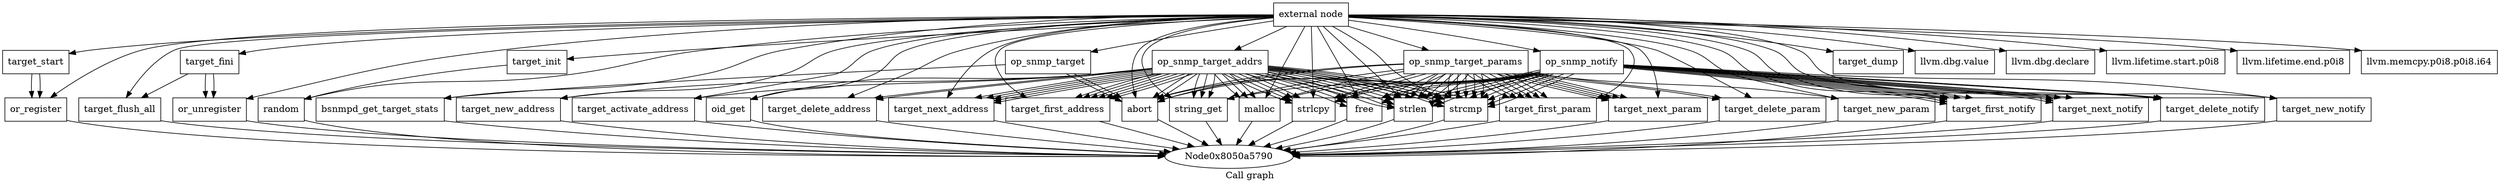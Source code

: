 digraph "Call graph" {
	label="Call graph";

	Node0x8050a5760 [shape=record,label="{external node}"];
	Node0x8050a5760 -> Node0x8050a57f0;
	Node0x8050a5760 -> Node0x8050a58b0;
	Node0x8050a5760 -> Node0x8050a59d0;
	Node0x8050a5760 -> Node0x8050a5a30;
	Node0x8050a5760 -> Node0x8050a5a90;
	Node0x8050a5760 -> Node0x8050a5910;
	Node0x8050a5760 -> Node0x8050a5970;
	Node0x8050a5760 -> Node0x8050a5af0;
	Node0x8050a5760 -> Node0x8050a5850;
	Node0x8050a5760 -> Node0x8050a5b50;
	Node0x8050a5760 -> Node0x8050a5bb0;
	Node0x8050a5760 -> Node0x8050a5c10;
	Node0x8050a5760 -> Node0x8050a5c70;
	Node0x8050a5760 -> Node0x804eec150;
	Node0x8050a5760 -> Node0x804eec1b0;
	Node0x8050a5760 -> Node0x8050a5cd0;
	Node0x8050a5760 -> Node0x8050a5d30;
	Node0x8050a5760 -> Node0x8050a5d90;
	Node0x8050a5760 -> Node0x804eec210;
	Node0x8050a5760 -> Node0x8050a5df0;
	Node0x8050a5760 -> Node0x8050a5e50;
	Node0x8050a5760 -> Node0x804eec270;
	Node0x8050a5760 -> Node0x8050a5eb0;
	Node0x8050a5760 -> Node0x8050a5f10;
	Node0x8050a5760 -> Node0x8050a5f70;
	Node0x8050a5760 -> Node0x8050a5fd0;
	Node0x8050a5760 -> Node0x804eec030;
	Node0x8050a5760 -> Node0x804eec090;
	Node0x8050a5760 -> Node0x804eec0f0;
	Node0x8050a5760 -> Node0x804eec2d0;
	Node0x8050a5760 -> Node0x804eec330;
	Node0x8050a5760 -> Node0x804eec390;
	Node0x8050a5760 -> Node0x804eec3f0;
	Node0x8050a5760 -> Node0x804eec450;
	Node0x8050a5760 -> Node0x804eec4b0;
	Node0x8050a5760 -> Node0x804eec510;
	Node0x8050a5760 -> Node0x804eec570;
	Node0x8050a5760 -> Node0x804eec5d0;
	Node0x8050a5760 -> Node0x804eec630;
	Node0x8050a57f0 [shape=record,label="{target_init}"];
	Node0x8050a57f0 -> Node0x8050a5850;
	Node0x8050a58b0 [shape=record,label="{target_fini}"];
	Node0x8050a58b0 -> Node0x8050a5910;
	Node0x8050a58b0 -> Node0x8050a5970;
	Node0x8050a58b0 -> Node0x8050a5970;
	Node0x8050a59d0 [shape=record,label="{target_dump}"];
	Node0x8050a5a30 [shape=record,label="{target_start}"];
	Node0x8050a5a30 -> Node0x8050a5a90;
	Node0x8050a5a30 -> Node0x8050a5a90;
	Node0x8050a5a90 [shape=record,label="{or_register}"];
	Node0x8050a5a90 -> Node0x8050a5790;
	Node0x8050a5910 [shape=record,label="{target_flush_all}"];
	Node0x8050a5910 -> Node0x8050a5790;
	Node0x8050a5970 [shape=record,label="{or_unregister}"];
	Node0x8050a5970 -> Node0x8050a5790;
	Node0x8050a5af0 [shape=record,label="{llvm.dbg.value}"];
	Node0x8050a5850 [shape=record,label="{random}"];
	Node0x8050a5850 -> Node0x8050a5790;
	Node0x8050a5b50 [shape=record,label="{op_snmp_target}"];
	Node0x8050a5b50 -> Node0x8050a5bb0;
	Node0x8050a5b50 -> Node0x8050a5c10;
	Node0x8050a5b50 -> Node0x8050a5bb0;
	Node0x8050a5bb0 [shape=record,label="{abort}"];
	Node0x8050a5bb0 -> Node0x8050a5790;
	Node0x8050a5c10 [shape=record,label="{bsnmpd_get_target_stats}"];
	Node0x8050a5c10 -> Node0x8050a5790;
	Node0x8050a5c70 [shape=record,label="{op_snmp_target_addrs}"];
	Node0x8050a5c70 -> Node0x8050a5cd0;
	Node0x8050a5c70 -> Node0x8050a5d30;
	Node0x8050a5c70 -> Node0x8050a5d90;
	Node0x8050a5c70 -> Node0x8050a5cd0;
	Node0x8050a5c70 -> Node0x8050a5cd0;
	Node0x8050a5c70 -> Node0x8050a5d30;
	Node0x8050a5c70 -> Node0x8050a5d90;
	Node0x8050a5c70 -> Node0x8050a5df0;
	Node0x8050a5c70 -> Node0x8050a5df0;
	Node0x8050a5c70 -> Node0x8050a5df0;
	Node0x8050a5c70 -> Node0x8050a5cd0;
	Node0x8050a5c70 -> Node0x8050a5d30;
	Node0x8050a5c70 -> Node0x8050a5d90;
	Node0x8050a5c70 -> Node0x8050a5e50;
	Node0x8050a5c70 -> Node0x8050a5df0;
	Node0x8050a5c70 -> Node0x8050a5e50;
	Node0x8050a5c70 -> Node0x8050a5eb0;
	Node0x8050a5c70 -> Node0x8050a5df0;
	Node0x8050a5c70 -> Node0x8050a5e50;
	Node0x8050a5c70 -> Node0x8050a5eb0;
	Node0x8050a5c70 -> Node0x8050a5df0;
	Node0x8050a5c70 -> Node0x8050a5df0;
	Node0x8050a5c70 -> Node0x8050a5f10;
	Node0x8050a5c70 -> Node0x8050a5f70;
	Node0x8050a5c70 -> Node0x8050a5cd0;
	Node0x8050a5c70 -> Node0x8050a5d30;
	Node0x8050a5c70 -> Node0x8050a5d90;
	Node0x8050a5c70 -> Node0x8050a5fd0;
	Node0x8050a5c70 -> Node0x804eec030;
	Node0x8050a5c70 -> Node0x8050a5cd0;
	Node0x8050a5c70 -> Node0x8050a5d30;
	Node0x8050a5c70 -> Node0x8050a5d90;
	Node0x8050a5c70 -> Node0x8050a5f70;
	Node0x8050a5c70 -> Node0x8050a5eb0;
	Node0x8050a5c70 -> Node0x8050a5f70;
	Node0x8050a5c70 -> Node0x8050a5eb0;
	Node0x8050a5c70 -> Node0x8050a5f70;
	Node0x8050a5c70 -> Node0x8050a5fd0;
	Node0x8050a5c70 -> Node0x8050a5bb0;
	Node0x8050a5c70 -> Node0x804eec090;
	Node0x8050a5c70 -> Node0x804eec0f0;
	Node0x8050a5c70 -> Node0x804eec0f0;
	Node0x8050a5c70 -> Node0x804eec0f0;
	Node0x8050a5c70 -> Node0x8050a5bb0;
	Node0x804eec150 [shape=record,label="{llvm.dbg.declare}"];
	Node0x804eec1b0 [shape=record,label="{llvm.lifetime.start.p0i8}"];
	Node0x8050a5cd0 [shape=record,label="{target_first_address}"];
	Node0x8050a5cd0 -> Node0x8050a5790;
	Node0x8050a5d30 [shape=record,label="{strcmp}"];
	Node0x8050a5d30 -> Node0x8050a5790;
	Node0x8050a5d90 [shape=record,label="{target_next_address}"];
	Node0x8050a5d90 -> Node0x8050a5790;
	Node0x804eec210 [shape=record,label="{llvm.lifetime.end.p0i8}"];
	Node0x8050a5df0 [shape=record,label="{strlen}"];
	Node0x8050a5df0 -> Node0x8050a5790;
	Node0x8050a5e50 [shape=record,label="{malloc}"];
	Node0x8050a5e50 -> Node0x8050a5790;
	Node0x804eec270 [shape=record,label="{llvm.memcpy.p0i8.p0i8.i64}"];
	Node0x8050a5eb0 [shape=record,label="{strlcpy}"];
	Node0x8050a5eb0 -> Node0x8050a5790;
	Node0x8050a5f10 [shape=record,label="{target_new_address}"];
	Node0x8050a5f10 -> Node0x8050a5790;
	Node0x8050a5f70 [shape=record,label="{free}"];
	Node0x8050a5f70 -> Node0x8050a5790;
	Node0x8050a5fd0 [shape=record,label="{target_delete_address}"];
	Node0x8050a5fd0 -> Node0x8050a5790;
	Node0x804eec030 [shape=record,label="{target_activate_address}"];
	Node0x804eec030 -> Node0x8050a5790;
	Node0x804eec090 [shape=record,label="{oid_get}"];
	Node0x804eec090 -> Node0x8050a5790;
	Node0x804eec0f0 [shape=record,label="{string_get}"];
	Node0x804eec0f0 -> Node0x8050a5790;
	Node0x804eec2d0 [shape=record,label="{op_snmp_target_params}"];
	Node0x804eec2d0 -> Node0x804eec330;
	Node0x804eec2d0 -> Node0x8050a5d30;
	Node0x804eec2d0 -> Node0x804eec390;
	Node0x804eec2d0 -> Node0x804eec330;
	Node0x804eec2d0 -> Node0x804eec330;
	Node0x804eec2d0 -> Node0x8050a5d30;
	Node0x804eec2d0 -> Node0x804eec390;
	Node0x804eec2d0 -> Node0x8050a5df0;
	Node0x804eec2d0 -> Node0x8050a5df0;
	Node0x804eec2d0 -> Node0x8050a5df0;
	Node0x804eec2d0 -> Node0x804eec330;
	Node0x804eec2d0 -> Node0x8050a5d30;
	Node0x804eec2d0 -> Node0x804eec390;
	Node0x804eec2d0 -> Node0x8050a5df0;
	Node0x804eec2d0 -> Node0x8050a5e50;
	Node0x804eec2d0 -> Node0x8050a5eb0;
	Node0x804eec2d0 -> Node0x8050a5df0;
	Node0x804eec2d0 -> Node0x804eec3f0;
	Node0x804eec2d0 -> Node0x8050a5f70;
	Node0x804eec2d0 -> Node0x804eec330;
	Node0x804eec2d0 -> Node0x8050a5d30;
	Node0x804eec2d0 -> Node0x804eec390;
	Node0x804eec2d0 -> Node0x804eec450;
	Node0x804eec2d0 -> Node0x804eec330;
	Node0x804eec2d0 -> Node0x8050a5d30;
	Node0x804eec2d0 -> Node0x804eec390;
	Node0x804eec2d0 -> Node0x8050a5eb0;
	Node0x804eec2d0 -> Node0x8050a5f70;
	Node0x804eec2d0 -> Node0x804eec450;
	Node0x804eec2d0 -> Node0x8050a5bb0;
	Node0x804eec2d0 -> Node0x804eec0f0;
	Node0x804eec2d0 -> Node0x8050a5bb0;
	Node0x804eec330 [shape=record,label="{target_first_param}"];
	Node0x804eec330 -> Node0x8050a5790;
	Node0x804eec390 [shape=record,label="{target_next_param}"];
	Node0x804eec390 -> Node0x8050a5790;
	Node0x804eec3f0 [shape=record,label="{target_new_param}"];
	Node0x804eec3f0 -> Node0x8050a5790;
	Node0x804eec450 [shape=record,label="{target_delete_param}"];
	Node0x804eec450 -> Node0x8050a5790;
	Node0x804eec4b0 [shape=record,label="{op_snmp_notify}"];
	Node0x804eec4b0 -> Node0x804eec510;
	Node0x804eec4b0 -> Node0x8050a5d30;
	Node0x804eec4b0 -> Node0x804eec570;
	Node0x804eec4b0 -> Node0x804eec510;
	Node0x804eec4b0 -> Node0x804eec510;
	Node0x804eec4b0 -> Node0x8050a5d30;
	Node0x804eec4b0 -> Node0x804eec570;
	Node0x804eec4b0 -> Node0x8050a5df0;
	Node0x804eec4b0 -> Node0x8050a5df0;
	Node0x804eec4b0 -> Node0x8050a5df0;
	Node0x804eec4b0 -> Node0x804eec510;
	Node0x804eec4b0 -> Node0x8050a5d30;
	Node0x804eec4b0 -> Node0x804eec570;
	Node0x804eec4b0 -> Node0x8050a5df0;
	Node0x804eec4b0 -> Node0x8050a5e50;
	Node0x804eec4b0 -> Node0x8050a5eb0;
	Node0x804eec4b0 -> Node0x804eec5d0;
	Node0x804eec4b0 -> Node0x8050a5f70;
	Node0x804eec4b0 -> Node0x804eec510;
	Node0x804eec4b0 -> Node0x8050a5d30;
	Node0x804eec4b0 -> Node0x804eec570;
	Node0x804eec4b0 -> Node0x804eec630;
	Node0x804eec4b0 -> Node0x804eec510;
	Node0x804eec4b0 -> Node0x8050a5d30;
	Node0x804eec4b0 -> Node0x804eec570;
	Node0x804eec4b0 -> Node0x8050a5eb0;
	Node0x804eec4b0 -> Node0x8050a5f70;
	Node0x804eec4b0 -> Node0x804eec630;
	Node0x804eec4b0 -> Node0x8050a5bb0;
	Node0x804eec4b0 -> Node0x804eec0f0;
	Node0x804eec4b0 -> Node0x8050a5bb0;
	Node0x804eec510 [shape=record,label="{target_first_notify}"];
	Node0x804eec510 -> Node0x8050a5790;
	Node0x804eec570 [shape=record,label="{target_next_notify}"];
	Node0x804eec570 -> Node0x8050a5790;
	Node0x804eec5d0 [shape=record,label="{target_new_notify}"];
	Node0x804eec5d0 -> Node0x8050a5790;
	Node0x804eec630 [shape=record,label="{target_delete_notify}"];
	Node0x804eec630 -> Node0x8050a5790;
}
